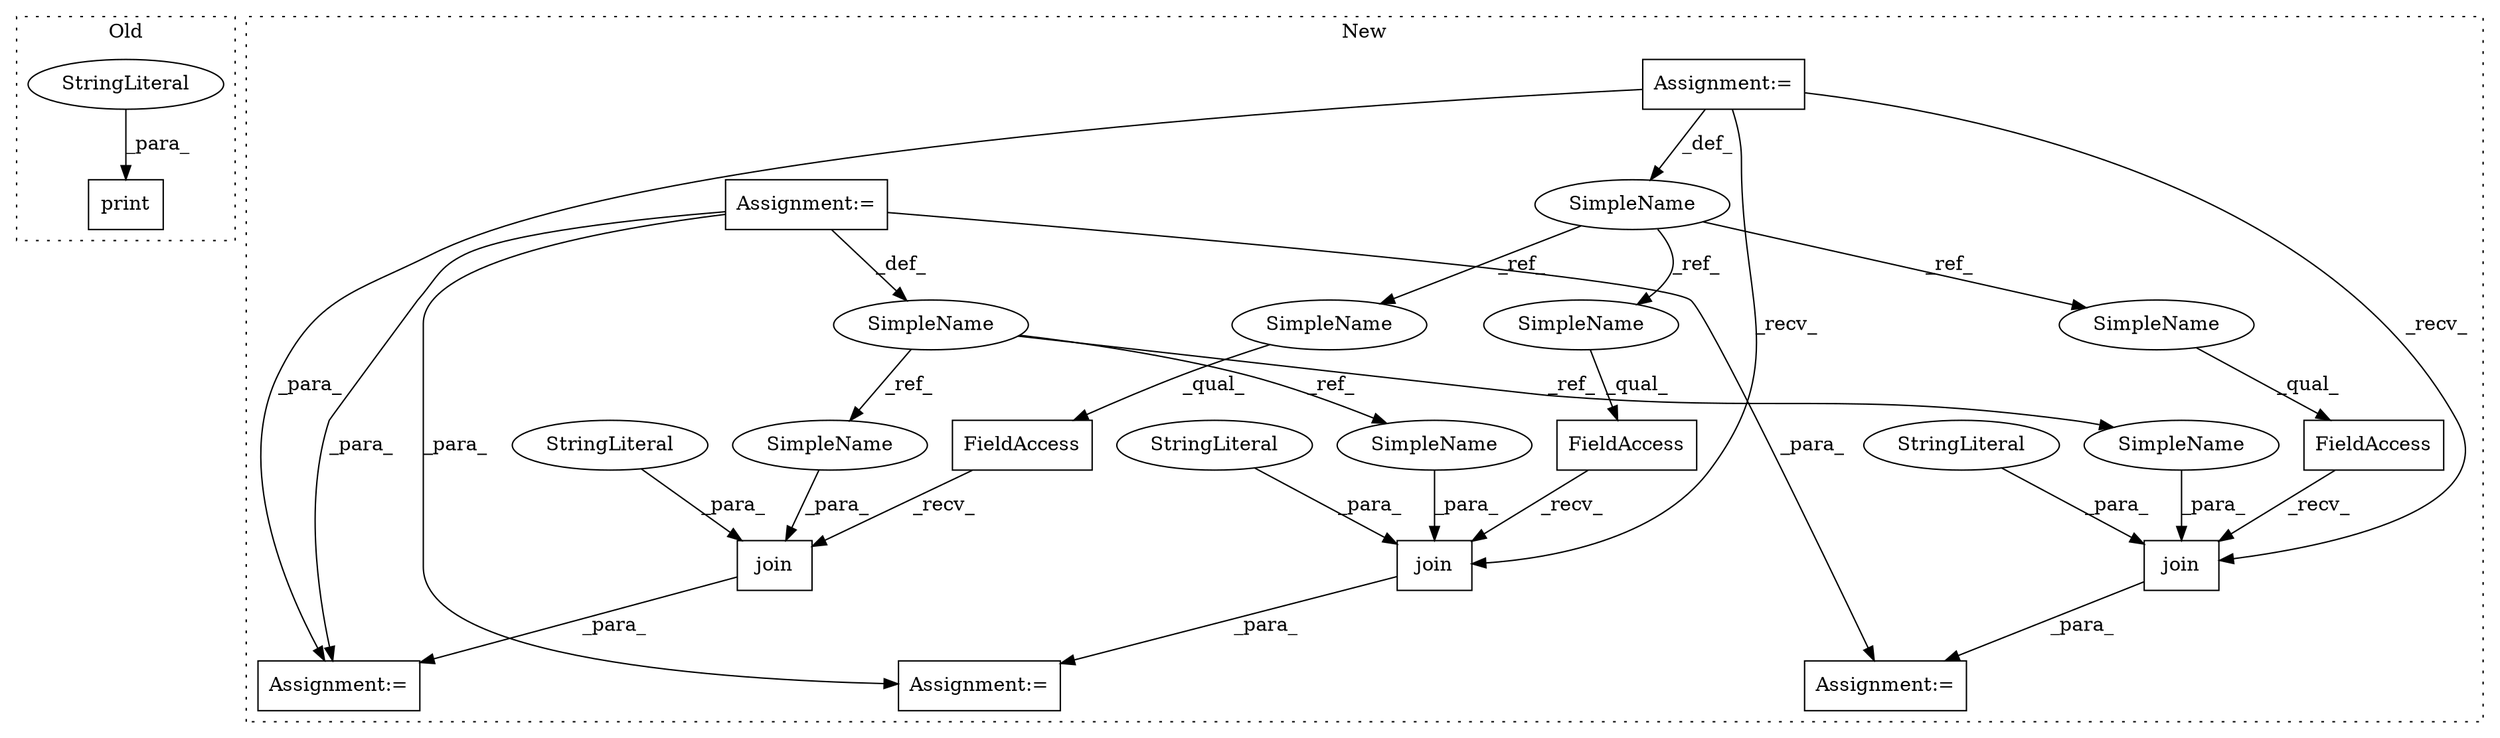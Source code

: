 digraph G {
subgraph cluster0 {
1 [label="print" a="32" s="831,892" l="6,1" shape="box"];
9 [label="StringLiteral" a="45" s="837" l="55" shape="ellipse"];
label = "Old";
style="dotted";
}
subgraph cluster1 {
2 [label="join" a="32" s="983,1017" l="5,1" shape="box"];
3 [label="FieldAccess" a="22" s="975" l="7" shape="box"];
4 [label="SimpleName" a="42" s="282" l="2" shape="ellipse"];
5 [label="FieldAccess" a="22" s="1040" l="7" shape="box"];
6 [label="FieldAccess" a="22" s="1098" l="7" shape="box"];
7 [label="SimpleName" a="42" s="935" l="10" shape="ellipse"];
8 [label="join" a="32" s="1048,1081" l="5,1" shape="box"];
10 [label="StringLiteral" a="45" s="1064" l="17" shape="ellipse"];
11 [label="join" a="32" s="1106,1133" l="5,1" shape="box"];
12 [label="StringLiteral" a="45" s="999" l="18" shape="ellipse"];
13 [label="StringLiteral" a="45" s="1122" l="11" shape="ellipse"];
14 [label="Assignment:=" a="7" s="1097" l="1" shape="box"];
15 [label="Assignment:=" a="7" s="945" l="1" shape="box"];
16 [label="Assignment:=" a="7" s="282" l="2" shape="box"];
17 [label="Assignment:=" a="7" s="1039" l="1" shape="box"];
18 [label="Assignment:=" a="7" s="974" l="1" shape="box"];
19 [label="SimpleName" a="42" s="975" l="2" shape="ellipse"];
20 [label="SimpleName" a="42" s="1040" l="2" shape="ellipse"];
21 [label="SimpleName" a="42" s="1098" l="2" shape="ellipse"];
22 [label="SimpleName" a="42" s="988" l="10" shape="ellipse"];
23 [label="SimpleName" a="42" s="1111" l="10" shape="ellipse"];
24 [label="SimpleName" a="42" s="1053" l="10" shape="ellipse"];
label = "New";
style="dotted";
}
2 -> 18 [label="_para_"];
3 -> 2 [label="_recv_"];
4 -> 20 [label="_ref_"];
4 -> 21 [label="_ref_"];
4 -> 19 [label="_ref_"];
5 -> 8 [label="_recv_"];
6 -> 11 [label="_recv_"];
7 -> 24 [label="_ref_"];
7 -> 23 [label="_ref_"];
7 -> 22 [label="_ref_"];
8 -> 17 [label="_para_"];
9 -> 1 [label="_para_"];
10 -> 8 [label="_para_"];
11 -> 14 [label="_para_"];
12 -> 2 [label="_para_"];
13 -> 11 [label="_para_"];
15 -> 7 [label="_def_"];
15 -> 14 [label="_para_"];
15 -> 18 [label="_para_"];
15 -> 17 [label="_para_"];
16 -> 11 [label="_recv_"];
16 -> 8 [label="_recv_"];
16 -> 18 [label="_para_"];
16 -> 4 [label="_def_"];
19 -> 3 [label="_qual_"];
20 -> 5 [label="_qual_"];
21 -> 6 [label="_qual_"];
22 -> 2 [label="_para_"];
23 -> 11 [label="_para_"];
24 -> 8 [label="_para_"];
}